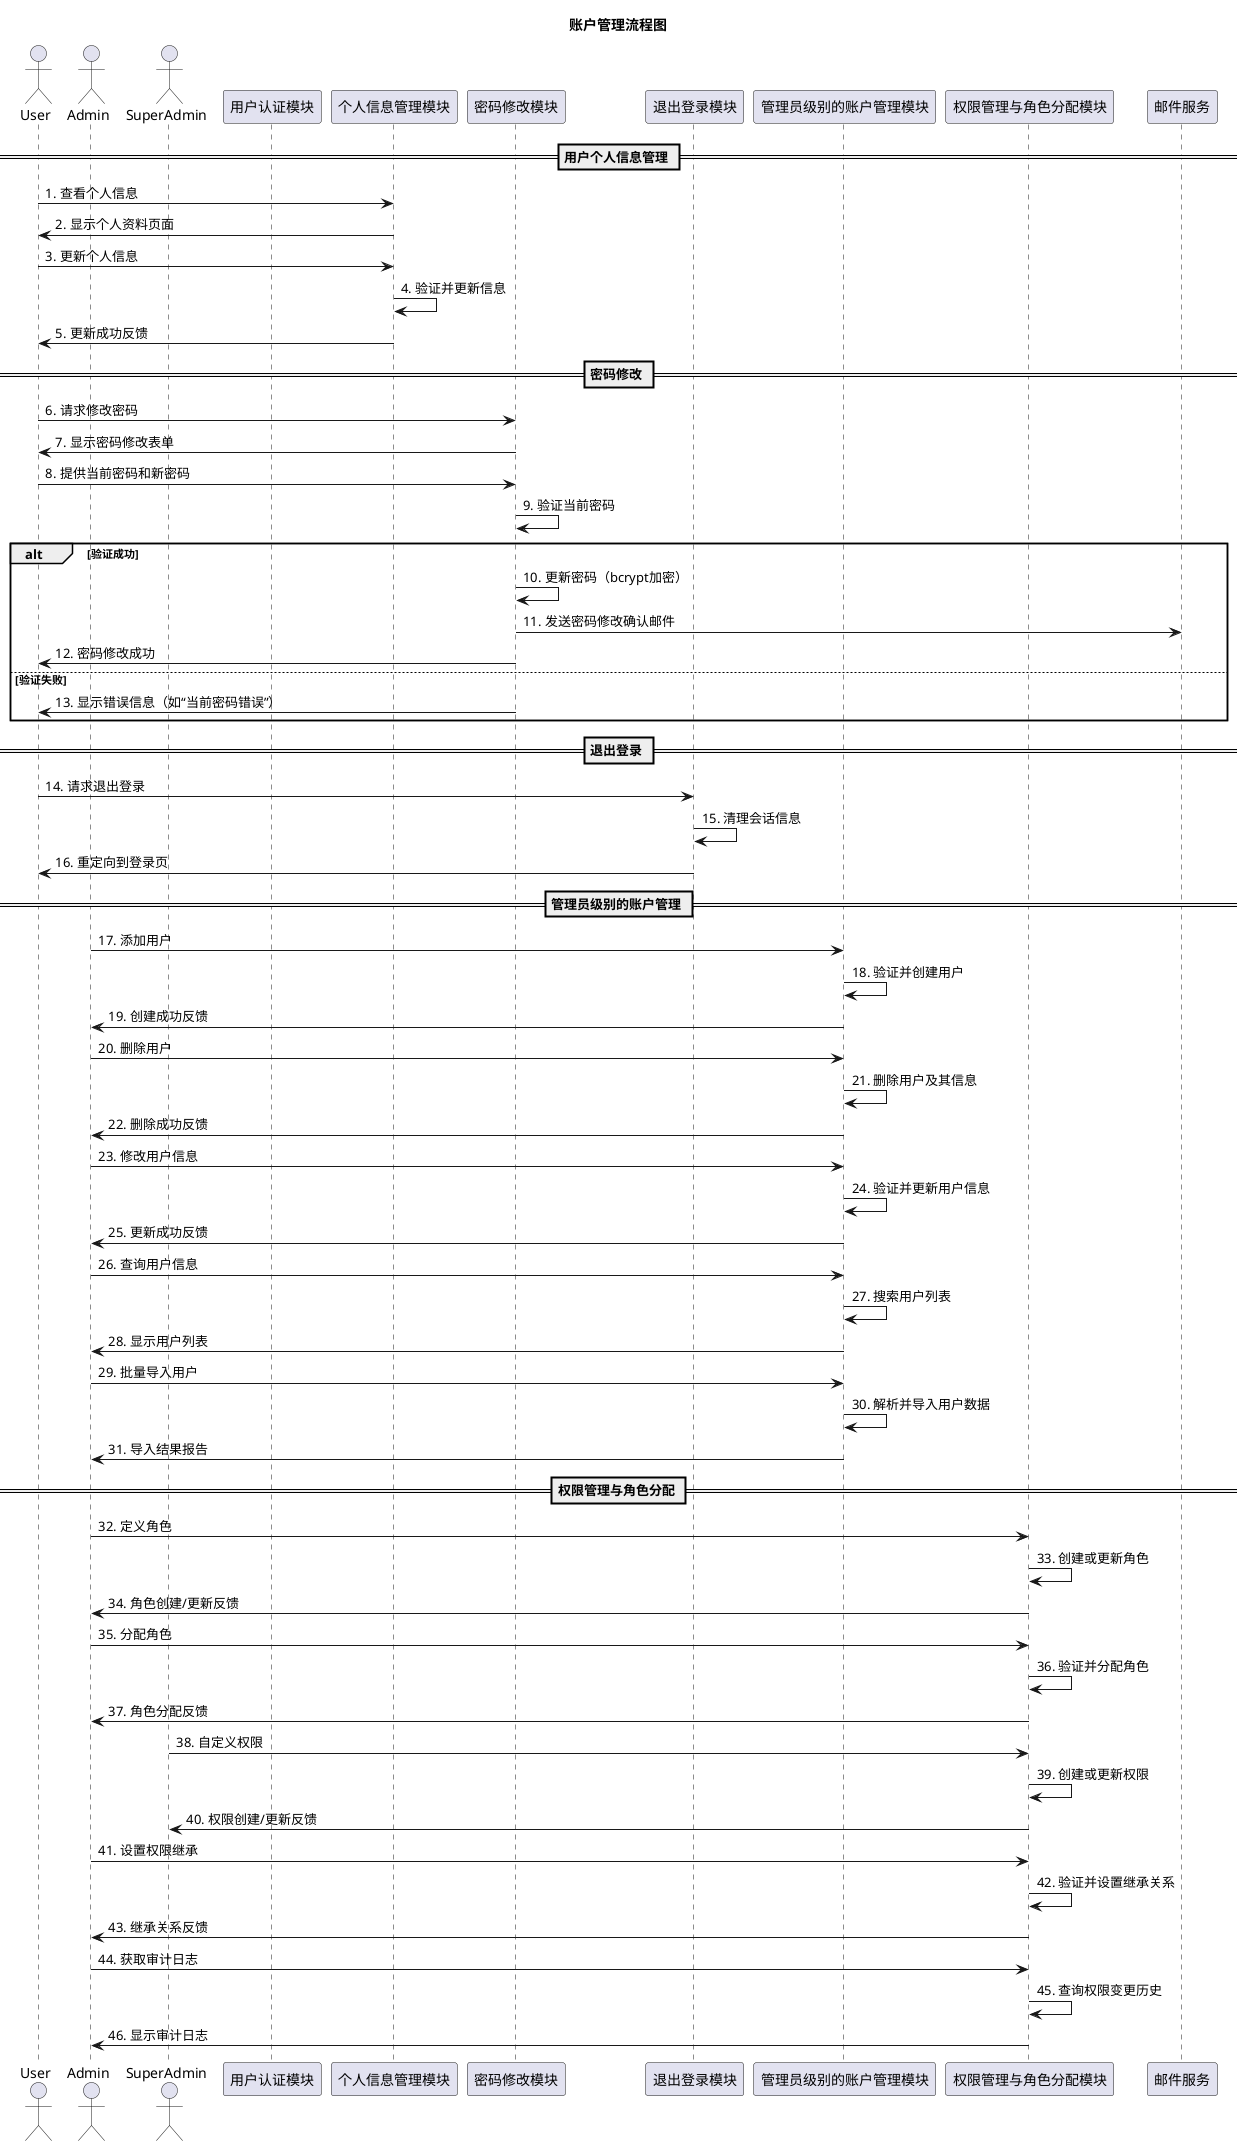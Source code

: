 @startuml 账户管理流程图

title 账户管理流程图

actor User
actor Admin
actor SuperAdmin

participant "用户认证模块" as AuthModule
participant "个人信息管理模块" as ProfileModule
participant "密码修改模块" as PasswordModule
participant "退出登录模块" as LogoutModule
participant "管理员级别的账户管理模块" as AdminAccountModule
participant "权限管理与角色分配模块" as PermissionModule
participant "邮件服务" as EmailService

== 用户个人信息管理 ==
User -> ProfileModule: 1. 查看个人信息
ProfileModule -> User: 2. 显示个人资料页面
User -> ProfileModule: 3. 更新个人信息
ProfileModule -> ProfileModule: 4. 验证并更新信息
ProfileModule -> User: 5. 更新成功反馈

== 密码修改 ==
User -> PasswordModule: 6. 请求修改密码
PasswordModule -> User: 7. 显示密码修改表单
User -> PasswordModule: 8. 提供当前密码和新密码
PasswordModule -> PasswordModule: 9. 验证当前密码
alt 验证成功
    PasswordModule -> PasswordModule: 10. 更新密码（bcrypt加密）
    PasswordModule -> EmailService: 11. 发送密码修改确认邮件
    PasswordModule -> User: 12. 密码修改成功
else 验证失败
    PasswordModule -> User: 13. 显示错误信息（如“当前密码错误”）
end

== 退出登录 ==
User -> LogoutModule: 14. 请求退出登录
LogoutModule -> LogoutModule: 15. 清理会话信息
LogoutModule -> User: 16. 重定向到登录页

== 管理员级别的账户管理 ==
Admin -> AdminAccountModule: 17. 添加用户
AdminAccountModule -> AdminAccountModule: 18. 验证并创建用户
AdminAccountModule -> Admin: 19. 创建成功反馈

Admin -> AdminAccountModule: 20. 删除用户
AdminAccountModule -> AdminAccountModule: 21. 删除用户及其信息
AdminAccountModule -> Admin: 22. 删除成功反馈

Admin -> AdminAccountModule: 23. 修改用户信息
AdminAccountModule -> AdminAccountModule: 24. 验证并更新用户信息
AdminAccountModule -> Admin: 25. 更新成功反馈

Admin -> AdminAccountModule: 26. 查询用户信息
AdminAccountModule -> AdminAccountModule: 27. 搜索用户列表
AdminAccountModule -> Admin: 28. 显示用户列表

Admin -> AdminAccountModule: 29. 批量导入用户
AdminAccountModule -> AdminAccountModule: 30. 解析并导入用户数据
AdminAccountModule -> Admin: 31. 导入结果报告

== 权限管理与角色分配 ==
Admin -> PermissionModule: 32. 定义角色
PermissionModule -> PermissionModule: 33. 创建或更新角色
PermissionModule -> Admin: 34. 角色创建/更新反馈

Admin -> PermissionModule: 35. 分配角色
PermissionModule -> PermissionModule: 36. 验证并分配角色
PermissionModule -> Admin: 37. 角色分配反馈

SuperAdmin -> PermissionModule: 38. 自定义权限
PermissionModule -> PermissionModule: 39. 创建或更新权限
PermissionModule -> SuperAdmin: 40. 权限创建/更新反馈

Admin -> PermissionModule: 41. 设置权限继承
PermissionModule -> PermissionModule: 42. 验证并设置继承关系
PermissionModule -> Admin: 43. 继承关系反馈

Admin -> PermissionModule: 44. 获取审计日志
PermissionModule -> PermissionModule: 45. 查询权限变更历史
PermissionModule -> Admin: 46. 显示审计日志

@enduml